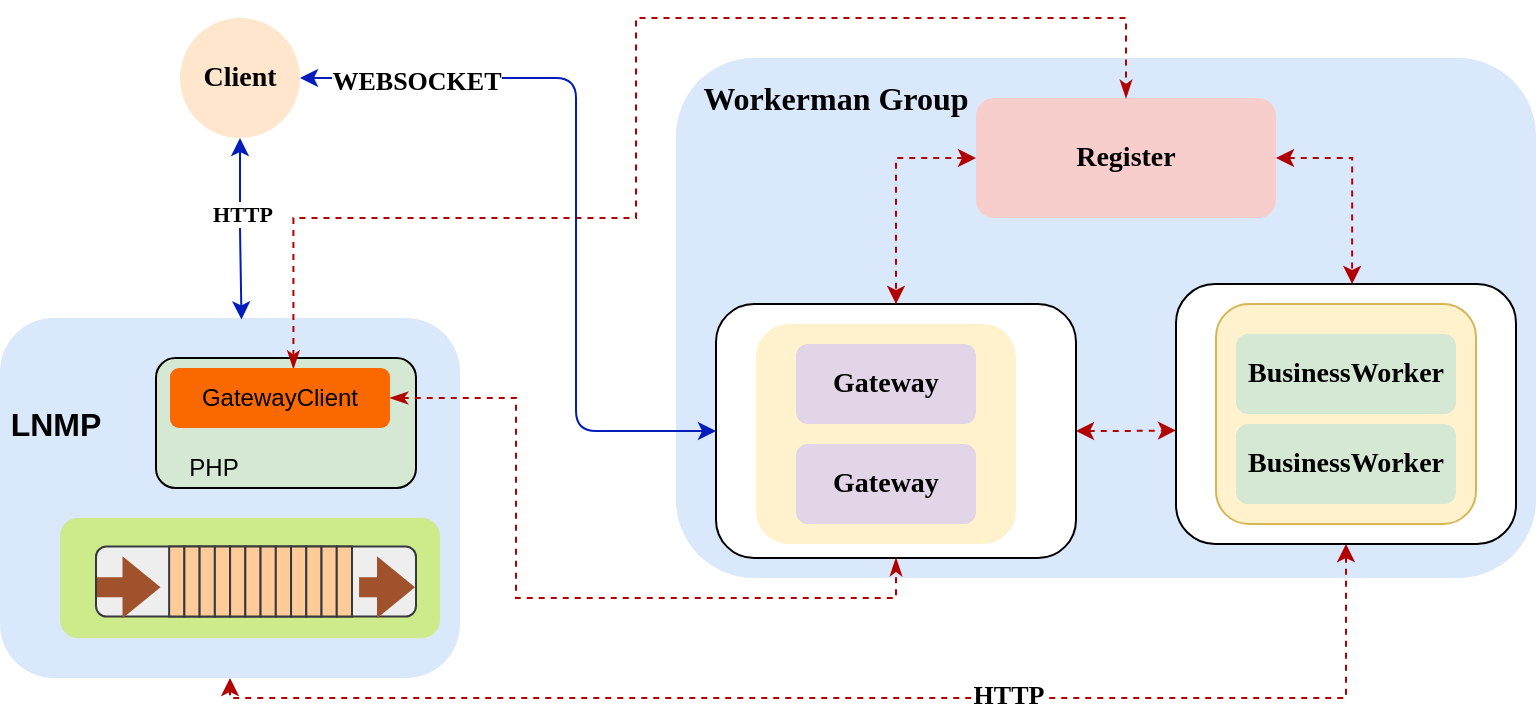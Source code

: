 <mxfile version="14.9.4" type="device"><diagram id="7r3t48qTx0XsqZZsF8gR" name="Page-1"><mxGraphModel dx="1185" dy="635" grid="1" gridSize="10" guides="1" tooltips="1" connect="1" arrows="1" fold="1" page="1" pageScale="1" pageWidth="827" pageHeight="1169" math="0" shadow="0"><root><mxCell id="0"/><mxCell id="xjtx0GFB8ebzdXiw8ulM-29" value="Untitled Layer" parent="0"/><mxCell id="xjtx0GFB8ebzdXiw8ulM-30" value="" style="rounded=1;whiteSpace=wrap;html=1;fillColor=#dae8fc;strokeColor=none;" parent="xjtx0GFB8ebzdXiw8ulM-29" vertex="1"><mxGeometry x="860" y="30" width="430" height="260" as="geometry"/></mxCell><mxCell id="xjtx0GFB8ebzdXiw8ulM-31" value="&lt;font style=&quot;font-size: 16px&quot; face=&quot;Comic Sans MS&quot;&gt;&lt;b&gt;Workerman Group&lt;/b&gt;&lt;/font&gt;" style="text;html=1;strokeColor=none;fillColor=none;align=center;verticalAlign=middle;whiteSpace=wrap;rounded=0;" parent="xjtx0GFB8ebzdXiw8ulM-29" vertex="1"><mxGeometry x="850" y="40" width="180" height="20" as="geometry"/></mxCell><mxCell id="xjtx0GFB8ebzdXiw8ulM-34" value="" style="rounded=1;whiteSpace=wrap;html=1;fillColor=#dae8fc;strokeColor=none;" parent="xjtx0GFB8ebzdXiw8ulM-29" vertex="1"><mxGeometry x="522" y="160" width="230" height="180" as="geometry"/></mxCell><mxCell id="1" parent="0"/><mxCell id="xjtx0GFB8ebzdXiw8ulM-1" style="edgeStyle=orthogonalEdgeStyle;rounded=0;orthogonalLoop=1;jettySize=auto;html=1;entryX=0;entryY=0.563;entryDx=0;entryDy=0;entryPerimeter=0;startArrow=classic;startFill=1;fontStyle=1;fillColor=#e51400;strokeColor=#B20000;dashed=1;" parent="1" source="xjtx0GFB8ebzdXiw8ulM-2" target="xjtx0GFB8ebzdXiw8ulM-3" edge="1"><mxGeometry relative="1" as="geometry"/></mxCell><mxCell id="xjtx0GFB8ebzdXiw8ulM-2" value="" style="rounded=1;whiteSpace=wrap;html=1;fontStyle=1" parent="1" vertex="1"><mxGeometry x="880" y="153" width="180" height="127" as="geometry"/></mxCell><mxCell id="xjtx0GFB8ebzdXiw8ulM-108" style="edgeStyle=orthogonalEdgeStyle;rounded=0;orthogonalLoop=1;jettySize=auto;html=1;entryX=0.5;entryY=1;entryDx=0;entryDy=0;startArrow=classic;startFill=1;fillColor=#e51400;dashed=1;strokeColor=#B20000;" parent="1" source="xjtx0GFB8ebzdXiw8ulM-3" target="xjtx0GFB8ebzdXiw8ulM-34" edge="1"><mxGeometry relative="1" as="geometry"><Array as="points"><mxPoint x="1195" y="350"/><mxPoint x="637" y="350"/></Array></mxGeometry></mxCell><mxCell id="xjtx0GFB8ebzdXiw8ulM-123" value="&lt;font style=&quot;font-size: 13px&quot; face=&quot;Comic Sans MS&quot;&gt;&lt;b&gt;HTTP&lt;/b&gt;&lt;/font&gt;" style="edgeLabel;html=1;align=center;verticalAlign=middle;resizable=0;points=[];" parent="xjtx0GFB8ebzdXiw8ulM-108" vertex="1" connectable="0"><mxGeometry x="-0.236" y="-2" relative="1" as="geometry"><mxPoint as="offset"/></mxGeometry></mxCell><mxCell id="xjtx0GFB8ebzdXiw8ulM-3" value="" style="rounded=1;whiteSpace=wrap;html=1;fontStyle=1" parent="1" vertex="1"><mxGeometry x="1110" y="143" width="170" height="130" as="geometry"/></mxCell><mxCell id="xjtx0GFB8ebzdXiw8ulM-8" style="edgeStyle=orthogonalEdgeStyle;rounded=0;orthogonalLoop=1;jettySize=auto;html=1;entryX=0.5;entryY=0;entryDx=0;entryDy=0;startArrow=classic;startFill=1;fontStyle=1;exitX=0;exitY=0.5;exitDx=0;exitDy=0;fillColor=#e51400;strokeColor=#B20000;dashed=1;" parent="1" source="xjtx0GFB8ebzdXiw8ulM-22" target="xjtx0GFB8ebzdXiw8ulM-2" edge="1"><mxGeometry relative="1" as="geometry"/></mxCell><mxCell id="xjtx0GFB8ebzdXiw8ulM-9" style="edgeStyle=orthogonalEdgeStyle;rounded=0;orthogonalLoop=1;jettySize=auto;html=1;entryX=0.518;entryY=0;entryDx=0;entryDy=0;entryPerimeter=0;startArrow=classic;startFill=1;exitX=1;exitY=0.5;exitDx=0;exitDy=0;fontStyle=1;fillColor=#e51400;strokeColor=#B20000;dashed=1;" parent="1" source="xjtx0GFB8ebzdXiw8ulM-22" target="xjtx0GFB8ebzdXiw8ulM-3" edge="1"><mxGeometry relative="1" as="geometry"/></mxCell><mxCell id="xjtx0GFB8ebzdXiw8ulM-10" value="" style="rounded=1;whiteSpace=wrap;html=1;fillColor=#fff2cc;fontFamily=Comic Sans MS;fontSize=14;strokeColor=none;fontStyle=1" parent="1" vertex="1"><mxGeometry x="900" y="163" width="130" height="110" as="geometry"/></mxCell><mxCell id="xjtx0GFB8ebzdXiw8ulM-11" value="" style="rounded=1;whiteSpace=wrap;html=1;fillColor=#fff2cc;strokeColor=#d6b656;fontFamily=Comic Sans MS;fontSize=14;fontStyle=1" parent="1" vertex="1"><mxGeometry x="1130" y="153" width="130" height="110" as="geometry"/></mxCell><mxCell id="xjtx0GFB8ebzdXiw8ulM-12" value="Gateway" style="rounded=1;whiteSpace=wrap;html=1;fillColor=#e1d5e7;strokeColor=none;fontFamily=Comic Sans MS;fontSize=14;fontStyle=1" parent="1" vertex="1"><mxGeometry x="920" y="173" width="90" height="40" as="geometry"/></mxCell><mxCell id="xjtx0GFB8ebzdXiw8ulM-16" value="BusinessWorker" style="rounded=1;whiteSpace=wrap;html=1;fillColor=#d5e8d4;strokeColor=none;fontFamily=Comic Sans MS;fontSize=14;fontStyle=1" parent="1" vertex="1"><mxGeometry x="1140" y="168" width="110" height="40" as="geometry"/></mxCell><mxCell id="xjtx0GFB8ebzdXiw8ulM-22" value="&lt;span&gt;Register&lt;/span&gt;" style="rounded=1;whiteSpace=wrap;html=1;fillColor=#f8cecc;strokeColor=none;fontFamily=Comic Sans MS;fontSize=14;fontStyle=1" parent="1" vertex="1"><mxGeometry x="1010" y="50" width="150" height="60" as="geometry"/></mxCell><mxCell id="xjtx0GFB8ebzdXiw8ulM-23" value="Gateway" style="rounded=1;whiteSpace=wrap;html=1;fillColor=#e1d5e7;strokeColor=none;fontFamily=Comic Sans MS;fontSize=14;fontStyle=1" parent="1" vertex="1"><mxGeometry x="920" y="223" width="90" height="40" as="geometry"/></mxCell><mxCell id="xjtx0GFB8ebzdXiw8ulM-24" value="BusinessWorker" style="rounded=1;whiteSpace=wrap;html=1;fillColor=#d5e8d4;strokeColor=none;fontFamily=Comic Sans MS;fontSize=14;fontStyle=1" parent="1" vertex="1"><mxGeometry x="1140" y="213" width="110" height="40" as="geometry"/></mxCell><mxCell id="xjtx0GFB8ebzdXiw8ulM-107" style="edgeStyle=orthogonalEdgeStyle;rounded=0;orthogonalLoop=1;jettySize=auto;html=1;entryX=0.525;entryY=0.004;entryDx=0;entryDy=0;fillColor=#0050ef;exitX=0.5;exitY=1;exitDx=0;exitDy=0;startArrow=classic;startFill=1;strokeColor=#001DBC;entryPerimeter=0;" parent="1" source="xjtx0GFB8ebzdXiw8ulM-25" target="xjtx0GFB8ebzdXiw8ulM-34" edge="1"><mxGeometry relative="1" as="geometry"><mxPoint x="290" y="250" as="sourcePoint"/></mxGeometry></mxCell><mxCell id="xjtx0GFB8ebzdXiw8ulM-119" value="&lt;font face=&quot;Comic Sans MS&quot;&gt;&lt;b&gt;HTTP&lt;/b&gt;&lt;/font&gt;" style="edgeLabel;html=1;align=center;verticalAlign=middle;resizable=0;points=[];" parent="xjtx0GFB8ebzdXiw8ulM-107" vertex="1" connectable="0"><mxGeometry x="-0.185" y="1" relative="1" as="geometry"><mxPoint as="offset"/></mxGeometry></mxCell><mxCell id="xjtx0GFB8ebzdXiw8ulM-25" value="Client" style="ellipse;whiteSpace=wrap;html=1;aspect=fixed;fillColor=#ffe6cc;fontFamily=Comic Sans MS;fontSize=14;fontStyle=1;strokeColor=none;" parent="1" vertex="1"><mxGeometry x="612" y="10" width="60" height="60" as="geometry"/></mxCell><mxCell id="xjtx0GFB8ebzdXiw8ulM-37" value="" style="rounded=1;whiteSpace=wrap;html=1;fillColor=#d5e8d4;" parent="1" vertex="1"><mxGeometry x="600" y="180" width="130" height="65" as="geometry"/></mxCell><mxCell id="xjtx0GFB8ebzdXiw8ulM-114" style="edgeStyle=orthogonalEdgeStyle;rounded=0;orthogonalLoop=1;jettySize=auto;html=1;entryX=0.5;entryY=0;entryDx=0;entryDy=0;dashed=1;startArrow=classicThin;startFill=1;endArrow=classicThin;endFill=1;strokeWidth=1;fillColor=#e51400;strokeColor=#B20000;exitX=0.561;exitY=0.011;exitDx=0;exitDy=0;exitPerimeter=0;" parent="1" source="xjtx0GFB8ebzdXiw8ulM-38" target="xjtx0GFB8ebzdXiw8ulM-22" edge="1"><mxGeometry relative="1" as="geometry"><mxPoint x="680" y="140" as="sourcePoint"/><Array as="points"><mxPoint x="669" y="110"/><mxPoint x="840" y="110"/><mxPoint x="840" y="10"/><mxPoint x="1085" y="10"/></Array></mxGeometry></mxCell><mxCell id="xjtx0GFB8ebzdXiw8ulM-115" style="edgeStyle=orthogonalEdgeStyle;rounded=0;orthogonalLoop=1;jettySize=auto;html=1;entryX=0.5;entryY=1;entryDx=0;entryDy=0;dashed=1;startArrow=classicThin;startFill=1;endArrow=classicThin;endFill=1;strokeWidth=1;fillColor=#e51400;strokeColor=#B20000;" parent="1" source="xjtx0GFB8ebzdXiw8ulM-38" target="xjtx0GFB8ebzdXiw8ulM-2" edge="1"><mxGeometry relative="1" as="geometry"><Array as="points"><mxPoint x="780" y="200"/><mxPoint x="780" y="300"/><mxPoint x="970" y="300"/></Array></mxGeometry></mxCell><mxCell id="xjtx0GFB8ebzdXiw8ulM-38" value="GatewayClient" style="rounded=1;whiteSpace=wrap;html=1;fillColor=#fa6800;fontColor=#000000;strokeColor=none;" parent="1" vertex="1"><mxGeometry x="607" y="185" width="110" height="30" as="geometry"/></mxCell><mxCell id="xjtx0GFB8ebzdXiw8ulM-39" value="PHP" style="text;html=1;strokeColor=none;fillColor=none;align=center;verticalAlign=middle;whiteSpace=wrap;rounded=0;" parent="1" vertex="1"><mxGeometry x="609" y="225" width="40" height="20" as="geometry"/></mxCell><mxCell id="xjtx0GFB8ebzdXiw8ulM-41" value="" style="edgeStyle=segmentEdgeStyle;endArrow=classic;html=1;entryX=0;entryY=0.5;entryDx=0;entryDy=0;fillColor=#0050ef;strokeColor=#001DBC;startArrow=classic;startFill=1;" parent="1" source="xjtx0GFB8ebzdXiw8ulM-25" target="xjtx0GFB8ebzdXiw8ulM-2" edge="1"><mxGeometry width="50" height="50" relative="1" as="geometry"><mxPoint x="740" y="400" as="sourcePoint"/><mxPoint x="790" y="350" as="targetPoint"/><Array as="points"><mxPoint x="810" y="40"/><mxPoint x="810" y="217"/></Array></mxGeometry></mxCell><mxCell id="xjtx0GFB8ebzdXiw8ulM-117" value="&lt;font style=&quot;font-size: 13px&quot; face=&quot;Comic Sans MS&quot;&gt;&lt;b&gt;WEBSOCKET&lt;/b&gt;&lt;/font&gt;" style="edgeLabel;html=1;align=center;verticalAlign=middle;resizable=0;points=[];" parent="xjtx0GFB8ebzdXiw8ulM-41" vertex="1" connectable="0"><mxGeometry x="-0.202" relative="1" as="geometry"><mxPoint x="-80" y="-15" as="offset"/></mxGeometry></mxCell><mxCell id="xjtx0GFB8ebzdXiw8ulM-89" value="" style="rounded=1;whiteSpace=wrap;html=1;fillColor=#cdeb8b;strokeColor=none;" parent="1" vertex="1"><mxGeometry x="552" y="260" width="190" height="60" as="geometry"/></mxCell><mxCell id="xjtx0GFB8ebzdXiw8ulM-90" value="" style="group" parent="1" vertex="1" connectable="0"><mxGeometry x="570" y="274.25" width="160" height="35" as="geometry"/></mxCell><mxCell id="xjtx0GFB8ebzdXiw8ulM-91" value="" style="rounded=1;whiteSpace=wrap;html=1;fillColor=#eeeeee;strokeColor=#36393d;" parent="xjtx0GFB8ebzdXiw8ulM-90" vertex="1"><mxGeometry width="160" height="35" as="geometry"/></mxCell><mxCell id="xjtx0GFB8ebzdXiw8ulM-92" value="" style="rounded=0;whiteSpace=wrap;html=1;fillColor=#ffcc99;strokeColor=#36393d;" parent="xjtx0GFB8ebzdXiw8ulM-90" vertex="1"><mxGeometry x="36.571" width="7.619" height="35" as="geometry"/></mxCell><mxCell id="xjtx0GFB8ebzdXiw8ulM-93" value="" style="rounded=0;whiteSpace=wrap;html=1;fillColor=#ffcc99;strokeColor=#36393d;" parent="xjtx0GFB8ebzdXiw8ulM-90" vertex="1"><mxGeometry x="44.19" width="7.619" height="35" as="geometry"/></mxCell><mxCell id="xjtx0GFB8ebzdXiw8ulM-94" value="" style="rounded=0;whiteSpace=wrap;html=1;fillColor=#ffcc99;strokeColor=#36393d;" parent="xjtx0GFB8ebzdXiw8ulM-90" vertex="1"><mxGeometry x="51.81" width="7.619" height="35" as="geometry"/></mxCell><mxCell id="xjtx0GFB8ebzdXiw8ulM-95" value="" style="rounded=0;whiteSpace=wrap;html=1;fillColor=#ffcc99;strokeColor=#36393d;" parent="xjtx0GFB8ebzdXiw8ulM-90" vertex="1"><mxGeometry x="59.429" width="7.619" height="35" as="geometry"/></mxCell><mxCell id="xjtx0GFB8ebzdXiw8ulM-96" value="" style="rounded=0;whiteSpace=wrap;html=1;fillColor=#ffcc99;strokeColor=#36393d;" parent="xjtx0GFB8ebzdXiw8ulM-90" vertex="1"><mxGeometry x="67.048" width="7.619" height="35" as="geometry"/></mxCell><mxCell id="xjtx0GFB8ebzdXiw8ulM-97" value="" style="rounded=0;whiteSpace=wrap;html=1;fillColor=#ffcc99;strokeColor=#36393d;" parent="xjtx0GFB8ebzdXiw8ulM-90" vertex="1"><mxGeometry x="74.667" width="7.619" height="35" as="geometry"/></mxCell><mxCell id="xjtx0GFB8ebzdXiw8ulM-98" value="" style="rounded=0;whiteSpace=wrap;html=1;fillColor=#ffcc99;strokeColor=#36393d;" parent="xjtx0GFB8ebzdXiw8ulM-90" vertex="1"><mxGeometry x="82.286" width="7.619" height="35" as="geometry"/></mxCell><mxCell id="xjtx0GFB8ebzdXiw8ulM-99" value="" style="rounded=0;whiteSpace=wrap;html=1;fillColor=#ffcc99;strokeColor=#36393d;" parent="xjtx0GFB8ebzdXiw8ulM-90" vertex="1"><mxGeometry x="89.905" width="7.619" height="35" as="geometry"/></mxCell><mxCell id="xjtx0GFB8ebzdXiw8ulM-100" value="" style="rounded=0;whiteSpace=wrap;html=1;fillColor=#ffcc99;strokeColor=#36393d;" parent="xjtx0GFB8ebzdXiw8ulM-90" vertex="1"><mxGeometry x="97.524" width="7.619" height="35" as="geometry"/></mxCell><mxCell id="xjtx0GFB8ebzdXiw8ulM-101" value="" style="rounded=0;whiteSpace=wrap;html=1;fillColor=#ffcc99;strokeColor=#36393d;" parent="xjtx0GFB8ebzdXiw8ulM-90" vertex="1"><mxGeometry x="105.143" width="7.619" height="35" as="geometry"/></mxCell><mxCell id="xjtx0GFB8ebzdXiw8ulM-102" value="" style="rounded=0;whiteSpace=wrap;html=1;fillColor=#ffcc99;strokeColor=#36393d;" parent="xjtx0GFB8ebzdXiw8ulM-90" vertex="1"><mxGeometry x="112.762" width="7.619" height="35" as="geometry"/></mxCell><mxCell id="xjtx0GFB8ebzdXiw8ulM-103" value="" style="rounded=0;whiteSpace=wrap;html=1;fillColor=#ffcc99;strokeColor=#36393d;" parent="xjtx0GFB8ebzdXiw8ulM-90" vertex="1"><mxGeometry x="120.381" width="7.619" height="35" as="geometry"/></mxCell><mxCell id="xjtx0GFB8ebzdXiw8ulM-104" value="" style="shape=flexArrow;endArrow=classic;html=1;fillColor=#a0522d;strokeColor=none;" parent="xjtx0GFB8ebzdXiw8ulM-90" edge="1"><mxGeometry width="50" height="50" relative="1" as="geometry"><mxPoint y="20.417" as="sourcePoint"/><mxPoint x="32.762" y="20.417" as="targetPoint"/></mxGeometry></mxCell><mxCell id="xjtx0GFB8ebzdXiw8ulM-105" value="" style="shape=flexArrow;endArrow=classic;html=1;fillColor=#a0522d;strokeColor=none;" parent="xjtx0GFB8ebzdXiw8ulM-90" edge="1"><mxGeometry width="50" height="50" relative="1" as="geometry"><mxPoint x="131.048" y="20.417" as="sourcePoint"/><mxPoint x="160" y="20.417" as="targetPoint"/></mxGeometry></mxCell><mxCell id="xjtx0GFB8ebzdXiw8ulM-109" value="&lt;font style=&quot;font-size: 16px&quot;&gt;&lt;b&gt;LNMP&lt;/b&gt;&lt;/font&gt;" style="text;html=1;strokeColor=none;fillColor=none;align=center;verticalAlign=middle;whiteSpace=wrap;rounded=0;" parent="1" vertex="1"><mxGeometry x="530" y="202.5" width="40" height="20" as="geometry"/></mxCell><mxCell id="xjtx0GFB8ebzdXiw8ulM-121" value="" style="shape=image;html=1;verticalAlign=top;verticalLabelPosition=bottom;labelBackgroundColor=#ffffff;imageAspect=0;aspect=fixed;image=https://cdn4.iconfinder.com/data/icons/ionicons/512/icon-ios7-timer-outline-128.png;strokeColor=#000000;sketch=1;" parent="1" vertex="1"><mxGeometry x="680" y="234.25" width="40" height="40" as="geometry"/></mxCell></root></mxGraphModel></diagram></mxfile>